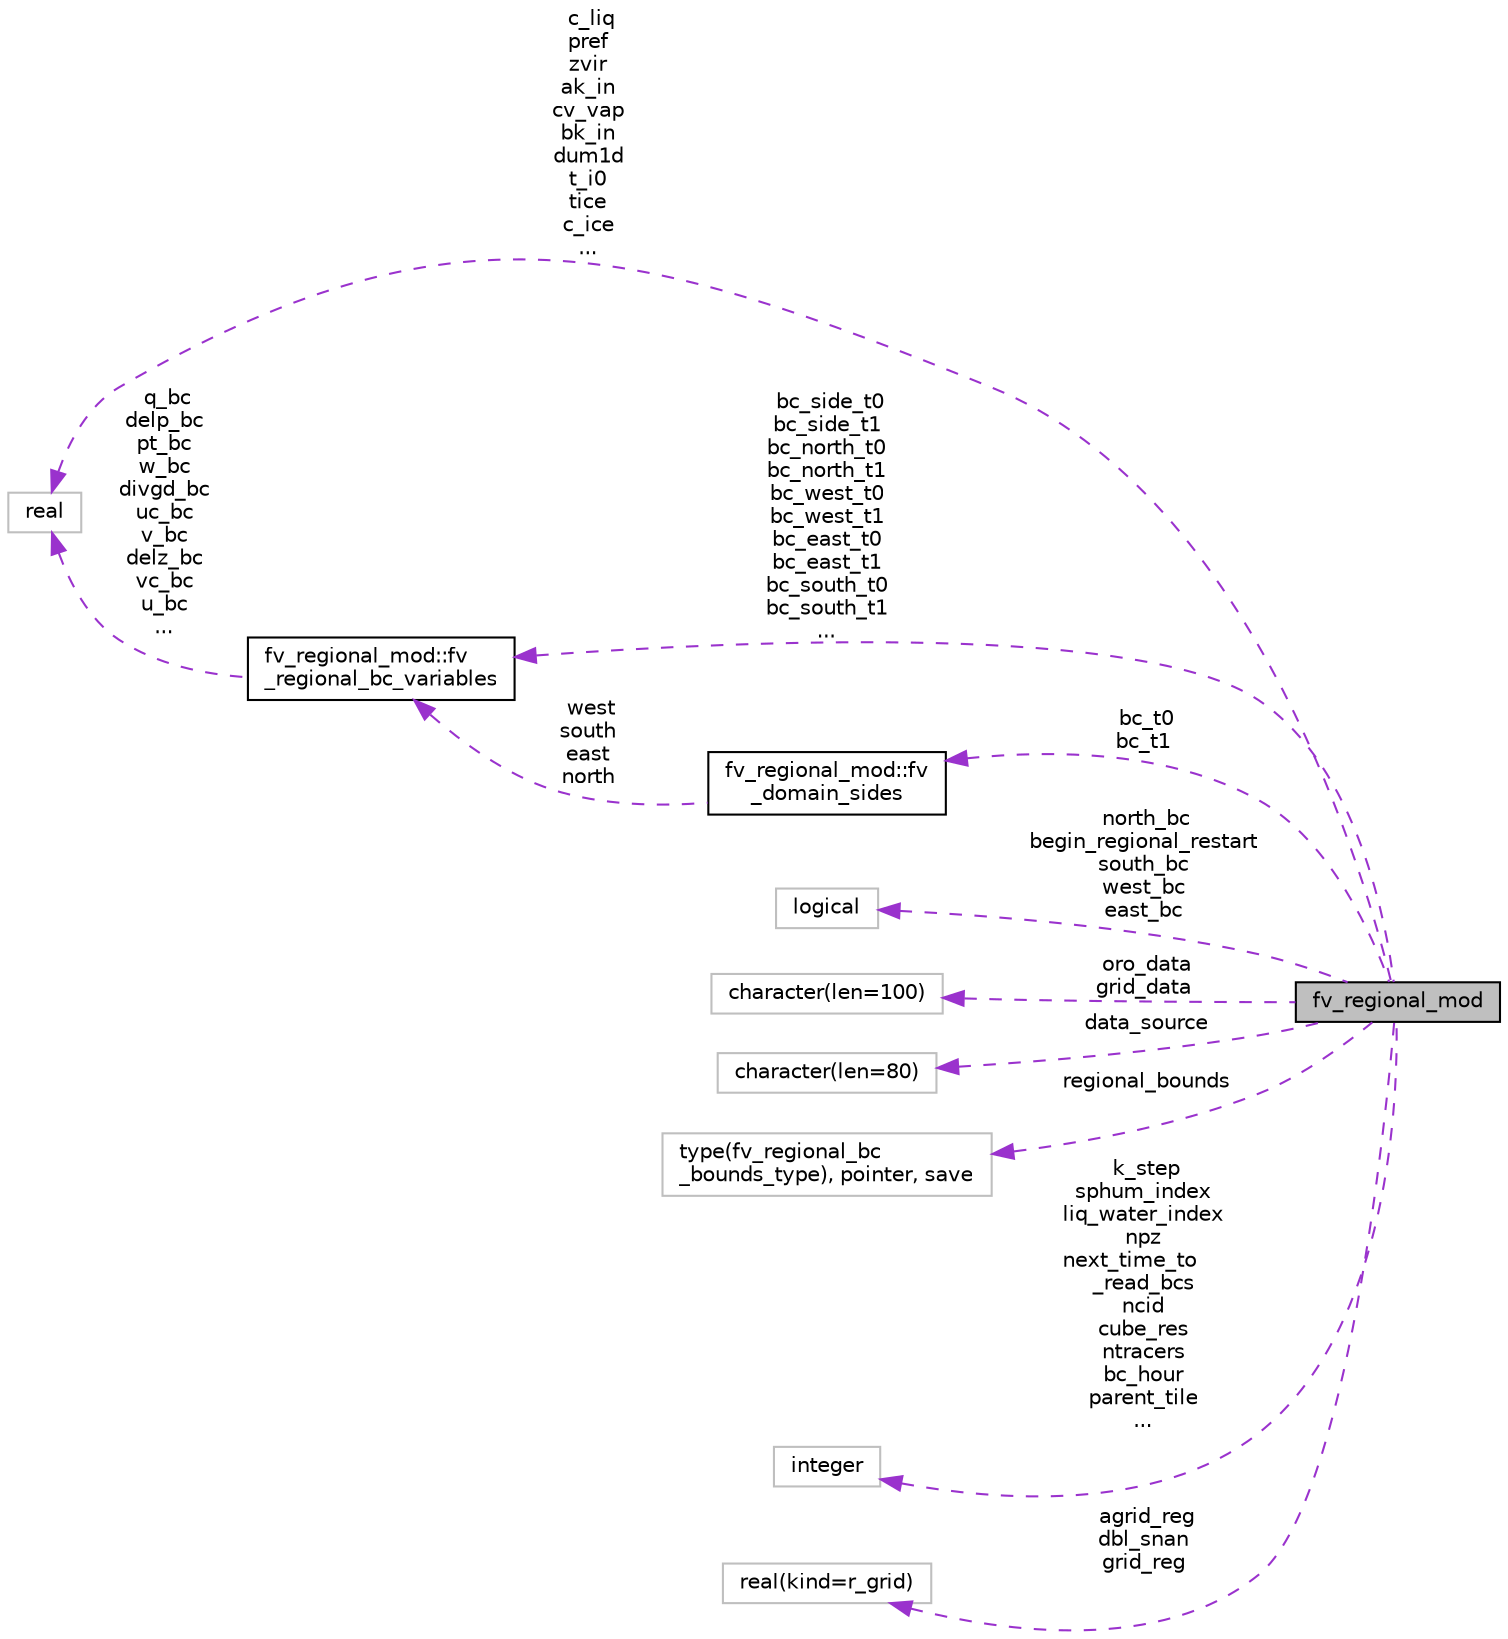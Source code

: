 digraph "fv_regional_mod"
{
 // INTERACTIVE_SVG=YES
  edge [fontname="Helvetica",fontsize="10",labelfontname="Helvetica",labelfontsize="10"];
  node [fontname="Helvetica",fontsize="10",shape=record];
  rankdir="LR";
  Node1 [label="fv_regional_mod",height=0.2,width=0.4,color="black", fillcolor="grey75", style="filled" fontcolor="black"];
  Node2 -> Node1 [dir="back",color="darkorchid3",fontsize="10",style="dashed",label=" bc_side_t0\nbc_side_t1\nbc_north_t0\nbc_north_t1\nbc_west_t0\nbc_west_t1\nbc_east_t0\nbc_east_t1\nbc_south_t0\nbc_south_t1\n..." ,fontname="Helvetica"];
  Node2 [label="fv_regional_mod::fv\l_regional_bc_variables",height=0.2,width=0.4,color="black", fillcolor="white", style="filled",URL="$structfv__regional__mod_1_1fv__regional__bc__variables.html"];
  Node3 -> Node2 [dir="back",color="darkorchid3",fontsize="10",style="dashed",label=" q_bc\ndelp_bc\npt_bc\nw_bc\ndivgd_bc\nuc_bc\nv_bc\ndelz_bc\nvc_bc\nu_bc\n..." ,fontname="Helvetica"];
  Node3 [label="real",height=0.2,width=0.4,color="grey75", fillcolor="white", style="filled"];
  Node4 -> Node1 [dir="back",color="darkorchid3",fontsize="10",style="dashed",label=" north_bc\nbegin_regional_restart\nsouth_bc\nwest_bc\neast_bc" ,fontname="Helvetica"];
  Node4 [label="logical",height=0.2,width=0.4,color="grey75", fillcolor="white", style="filled"];
  Node5 -> Node1 [dir="back",color="darkorchid3",fontsize="10",style="dashed",label=" oro_data\ngrid_data" ,fontname="Helvetica"];
  Node5 [label="character(len=100)",height=0.2,width=0.4,color="grey75", fillcolor="white", style="filled"];
  Node6 -> Node1 [dir="back",color="darkorchid3",fontsize="10",style="dashed",label=" bc_t0\nbc_t1" ,fontname="Helvetica"];
  Node6 [label="fv_regional_mod::fv\l_domain_sides",height=0.2,width=0.4,color="black", fillcolor="white", style="filled",URL="$structfv__regional__mod_1_1fv__domain__sides.html"];
  Node2 -> Node6 [dir="back",color="darkorchid3",fontsize="10",style="dashed",label=" west\nsouth\neast\nnorth" ,fontname="Helvetica"];
  Node7 -> Node1 [dir="back",color="darkorchid3",fontsize="10",style="dashed",label=" data_source" ,fontname="Helvetica"];
  Node7 [label="character(len=80)",height=0.2,width=0.4,color="grey75", fillcolor="white", style="filled"];
  Node8 -> Node1 [dir="back",color="darkorchid3",fontsize="10",style="dashed",label=" regional_bounds" ,fontname="Helvetica"];
  Node8 [label="type(fv_regional_bc\l_bounds_type), pointer, save",height=0.2,width=0.4,color="grey75", fillcolor="white", style="filled"];
  Node3 -> Node1 [dir="back",color="darkorchid3",fontsize="10",style="dashed",label=" c_liq\npref\nzvir\nak_in\ncv_vap\nbk_in\ndum1d\nt_i0\ntice\nc_ice\n..." ,fontname="Helvetica"];
  Node9 -> Node1 [dir="back",color="darkorchid3",fontsize="10",style="dashed",label=" k_step\nsphum_index\nliq_water_index\nnpz\nnext_time_to\l_read_bcs\nncid\ncube_res\nntracers\nbc_hour\nparent_tile\n..." ,fontname="Helvetica"];
  Node9 [label="integer",height=0.2,width=0.4,color="grey75", fillcolor="white", style="filled"];
  Node10 -> Node1 [dir="back",color="darkorchid3",fontsize="10",style="dashed",label=" agrid_reg\ndbl_snan\ngrid_reg" ,fontname="Helvetica"];
  Node10 [label="real(kind=r_grid)",height=0.2,width=0.4,color="grey75", fillcolor="white", style="filled"];
}
